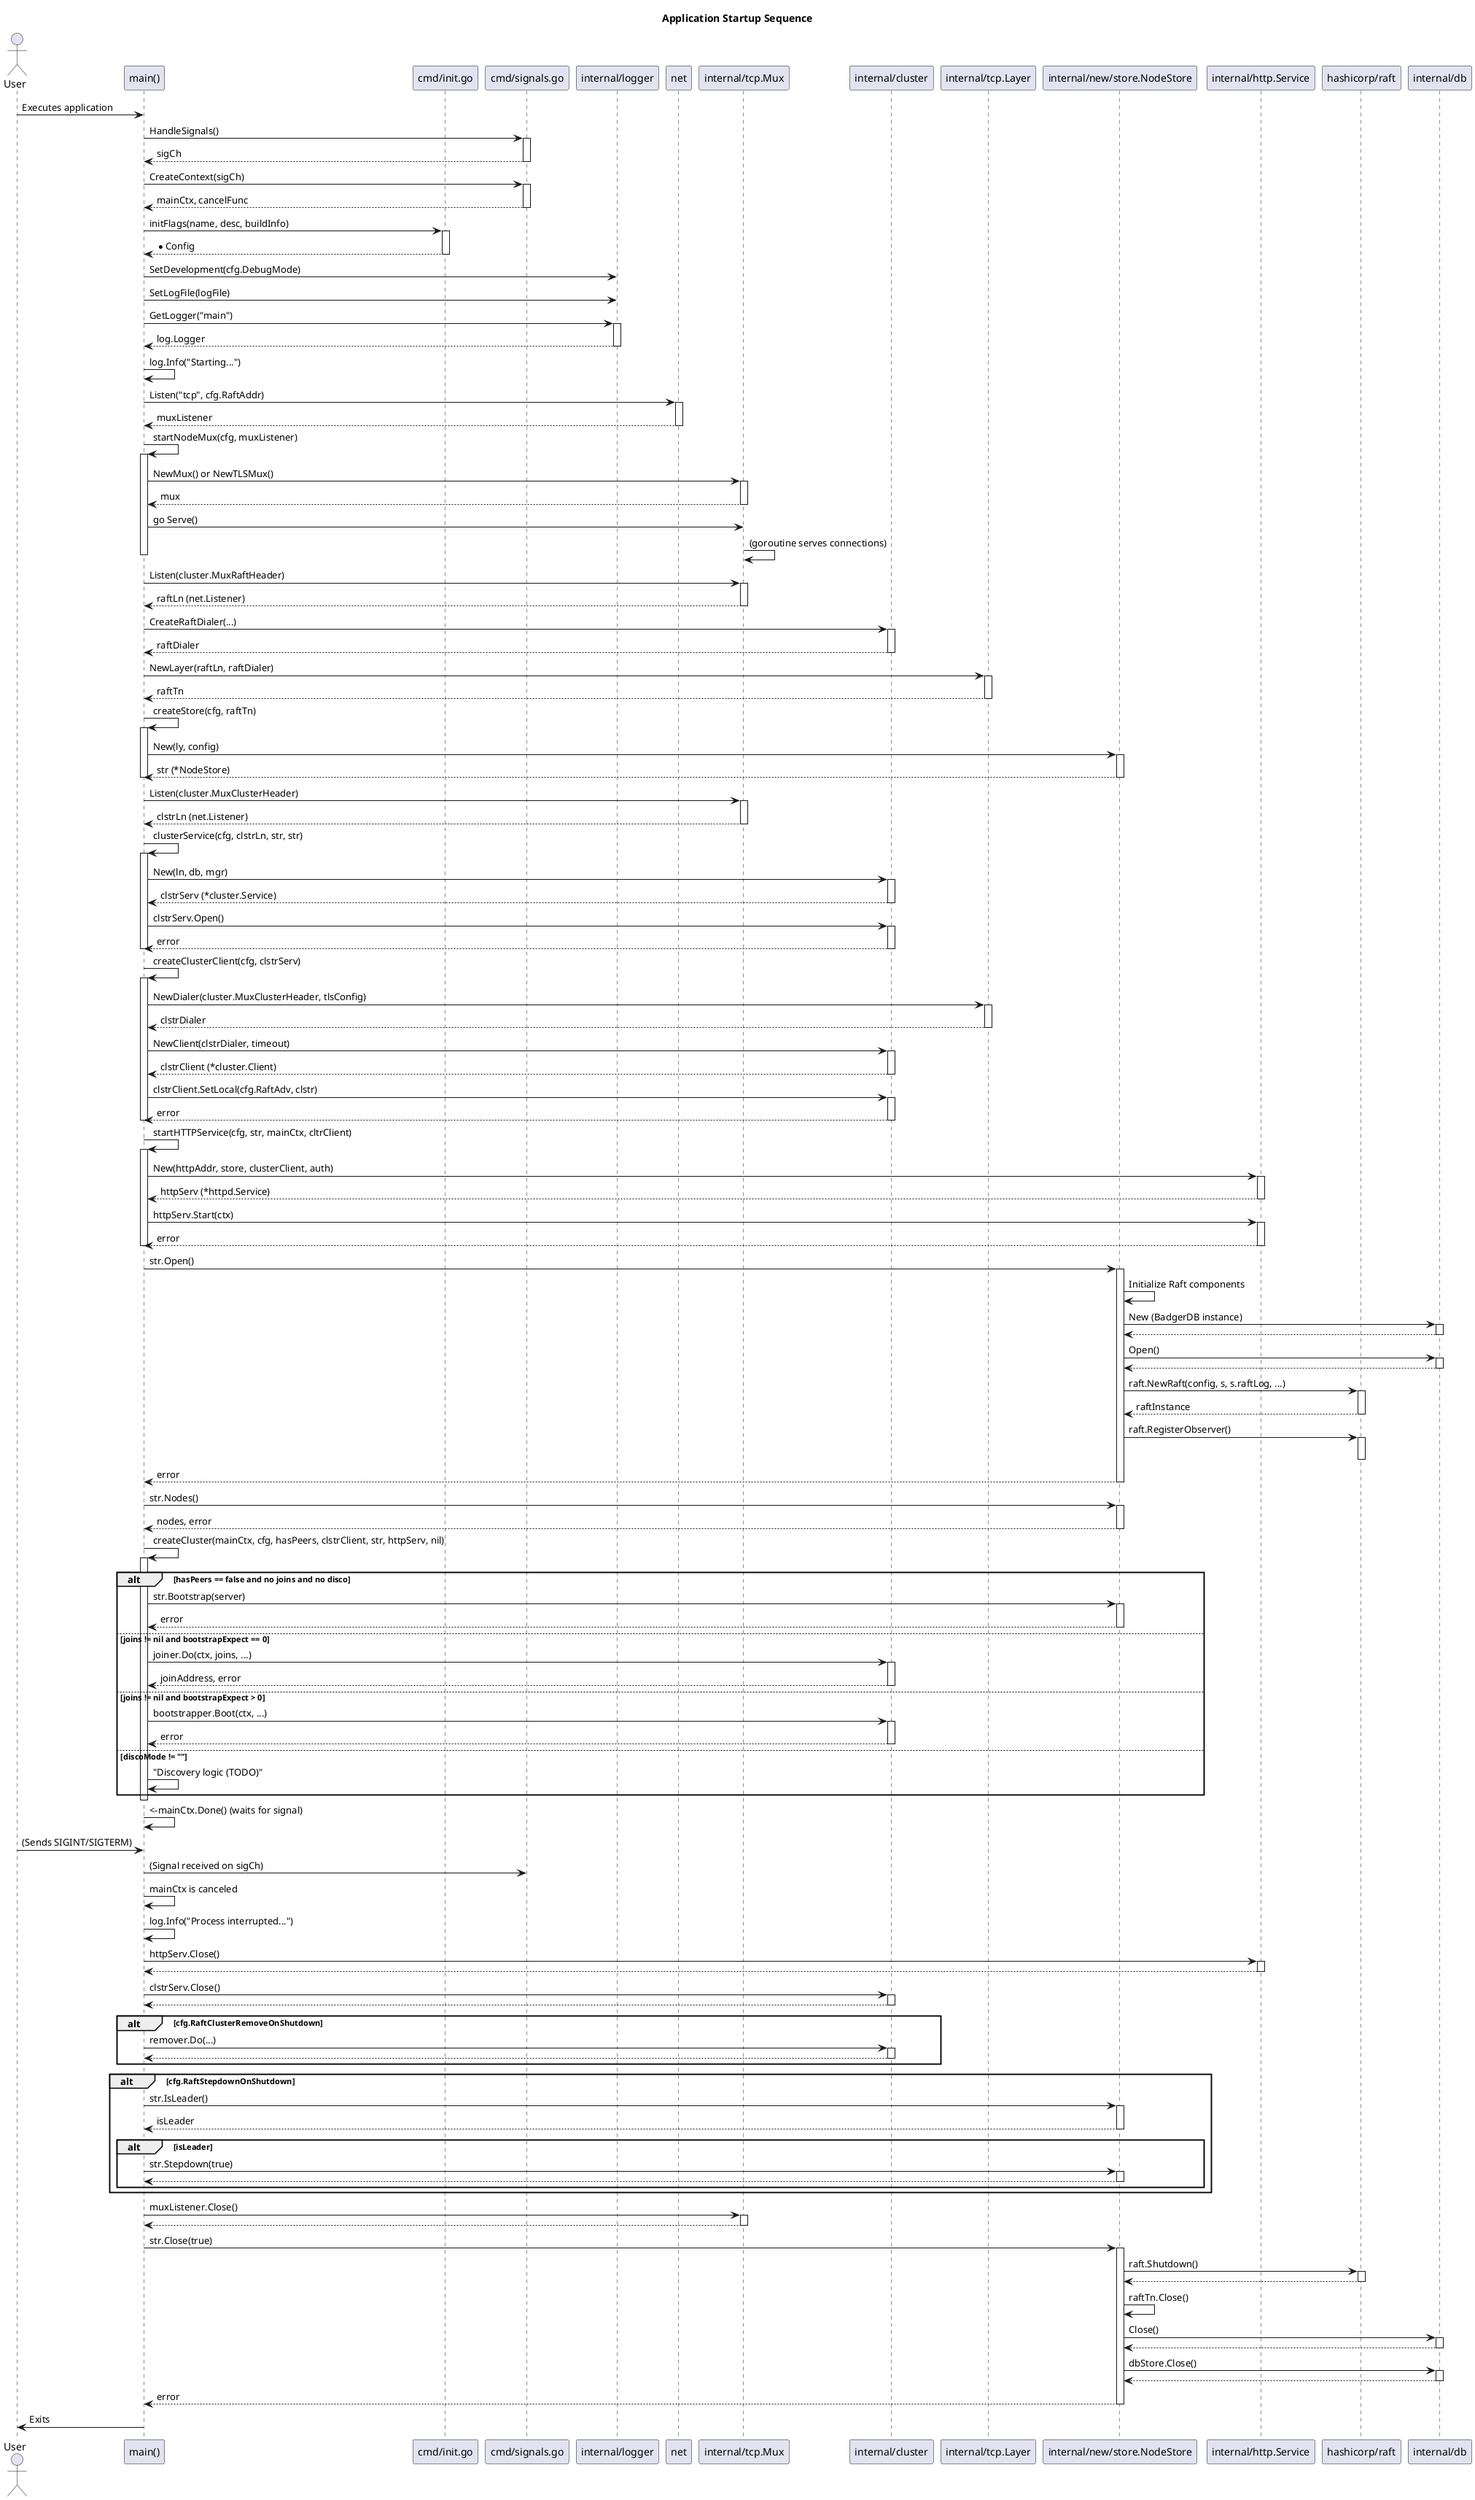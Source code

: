 @startuml
title Application Startup Sequence

actor User as User
participant "main()" as Main
participant "cmd/init.go" as Init
participant "cmd/signals.go" as Signals
participant "internal/logger" as Logger
participant "net" as Net
participant "internal/tcp.Mux" as Mux
participant "internal/cluster" as Cluster
participant "internal/tcp.Layer" as TCPLayer
participant "internal/new/store.NodeStore" as Store
participant "internal/http.Service" as HTTPService
participant "hashicorp/raft" as RaftLib
participant "internal/db" as DB

User -> Main : Executes application

Main -> Signals : HandleSignals()
activate Signals
Signals --> Main : sigCh
deactivate Signals

Main -> Signals : CreateContext(sigCh)
activate Signals
Signals --> Main : mainCtx, cancelFunc
deactivate Signals

Main -> Init : initFlags(name, desc, buildInfo)
activate Init
Init --> Main : *Config
deactivate Init

Main -> Logger : SetDevelopment(cfg.DebugMode)
Main -> Logger : SetLogFile(logFile)
Main -> Logger : GetLogger("main")
activate Logger
Logger --> Main : log.Logger
deactivate Logger

Main -> Main : log.Info("Starting...")

Main -> Net : Listen("tcp", cfg.RaftAddr)
activate Net
Net --> Main : muxListener
deactivate Net

Main -> Main : startNodeMux(cfg, muxListener)
activate Main
Main -> Mux : NewMux() or NewTLSMux()
activate Mux
Mux --> Main : mux
deactivate Mux
Main -> Mux : go Serve()
Mux -> Mux : (goroutine serves connections)
deactivate Main

Main -> Mux : Listen(cluster.MuxRaftHeader)
activate Mux
Mux --> Main : raftLn (net.Listener)
deactivate Mux

Main -> Cluster : CreateRaftDialer(...)
activate Cluster
Cluster --> Main : raftDialer
deactivate Cluster

Main -> TCPLayer : NewLayer(raftLn, raftDialer)
activate TCPLayer
TCPLayer --> Main : raftTn
deactivate TCPLayer

Main -> Main : createStore(cfg, raftTn)
activate Main
Main -> Store : New(ly, config)
activate Store
Store --> Main : str (*NodeStore)
deactivate Store
deactivate Main

Main -> Mux : Listen(cluster.MuxClusterHeader)
activate Mux
Mux --> Main : clstrLn (net.Listener)
deactivate Mux

Main -> Main : clusterService(cfg, clstrLn, str, str)
activate Main
Main -> Cluster : New(ln, db, mgr)
activate Cluster
Cluster --> Main : clstrServ (*cluster.Service)
deactivate Cluster
Main -> Cluster : clstrServ.Open()
activate Cluster
Cluster --> Main : error
deactivate Cluster
deactivate Main

Main -> Main : createClusterClient(cfg, clstrServ)
activate Main
Main -> TCPLayer : NewDialer(cluster.MuxClusterHeader, tlsConfig)
activate TCPLayer
TCPLayer --> Main : clstrDialer
deactivate TCPLayer
Main -> Cluster : NewClient(clstrDialer, timeout)
activate Cluster
Cluster --> Main : clstrClient (*cluster.Client)
deactivate Cluster
Main -> Cluster : clstrClient.SetLocal(cfg.RaftAdv, clstr)
activate Cluster
Cluster --> Main : error
deactivate Cluster
deactivate Main

Main -> Main : startHTTPService(cfg, str, mainCtx, cltrClient)
activate Main
Main -> HTTPService : New(httpAddr, store, clusterClient, auth)
activate HTTPService
HTTPService --> Main : httpServ (*httpd.Service)
deactivate HTTPService
Main -> HTTPService : httpServ.Start(ctx)
activate HTTPService
HTTPService --> Main : error
deactivate HTTPService
deactivate Main

Main -> Store : str.Open()
activate Store
  Store -> Store : Initialize Raft components
  Store -> DB : New (BadgerDB instance)
  activate DB
  DB --> Store
  deactivate DB
  Store -> DB : Open()
  activate DB
  DB --> Store
  deactivate DB
  Store -> RaftLib : raft.NewRaft(config, s, s.raftLog, ...)
  activate RaftLib
  RaftLib --> Store : raftInstance
  deactivate RaftLib
  Store -> RaftLib : raft.RegisterObserver()
  activate RaftLib
  deactivate RaftLib
Store --> Main : error
deactivate Store

Main -> Store : str.Nodes()
activate Store
Store --> Main : nodes, error
deactivate Store

Main -> Main : createCluster(mainCtx, cfg, hasPeers, clstrClient, str, httpServ, nil)
activate Main
alt hasPeers == false and no joins and no disco
    Main -> Store : str.Bootstrap(server)
    activate Store
    Store --> Main : error
    deactivate Store
else joins != nil and bootstrapExpect == 0
    Main -> Cluster : joiner.Do(ctx, joins, ...)
    activate Cluster
    Cluster --> Main : joinAddress, error
    deactivate Cluster
else joins != nil and bootstrapExpect > 0
    Main -> Cluster : bootstrapper.Boot(ctx, ...)
    activate Cluster
    Cluster --> Main : error
    deactivate Cluster
else discoMode != ""
    Main -> Main : "Discovery logic (TODO)"
end
deactivate Main

Main -> Main : <-mainCtx.Done() (waits for signal)

User -> Main : (Sends SIGINT/SIGTERM)
Main -> Signals : (Signal received on sigCh)
Main -> Main : mainCtx is canceled
Main -> Main : log.Info("Process interrupted...")

Main -> HTTPService : httpServ.Close()
activate HTTPService
HTTPService --> Main
deactivate HTTPService

Main -> Cluster : clstrServ.Close()
activate Cluster
Cluster --> Main
deactivate Cluster

alt cfg.RaftClusterRemoveOnShutdown
    Main -> Cluster : remover.Do(...)
    activate Cluster
    Cluster --> Main
    deactivate Cluster
end

alt cfg.RaftStepdownOnShutdown
    Main -> Store : str.IsLeader()
    activate Store
    Store --> Main : isLeader
    deactivate Store
    alt isLeader
        Main -> Store : str.Stepdown(true)
        activate Store
        Store --> Main
        deactivate Store
    end
end

Main -> Mux : muxListener.Close()
activate Mux
Mux --> Main
deactivate Mux

Main -> Store : str.Close(true)
activate Store
Store -> RaftLib : raft.Shutdown()
activate RaftLib
RaftLib --> Store
deactivate RaftLib
Store -> Store : raftTn.Close()
Store -> DB : Close()
activate DB
DB --> Store
deactivate DB
Store -> DB : dbStore.Close()
activate DB
DB --> Store
deactivate DB
Store --> Main : error
deactivate Store

Main -> User : Exits
@enduml
